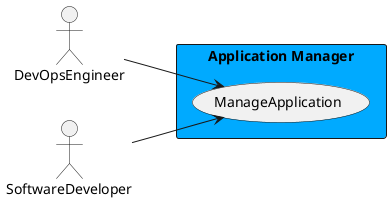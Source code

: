 @startuml

left to right direction
Actor "DevOpsEngineer" as DevOpsEngineer
Actor "SoftwareDeveloper" as SoftwareDeveloper


rectangle "Application Manager" #00aaff {
usecase "ManageApplication" as ManageApplication
    DevOpsEngineer --> ManageApplication
    SoftwareDeveloper --> ManageApplication
    }


@enduml
